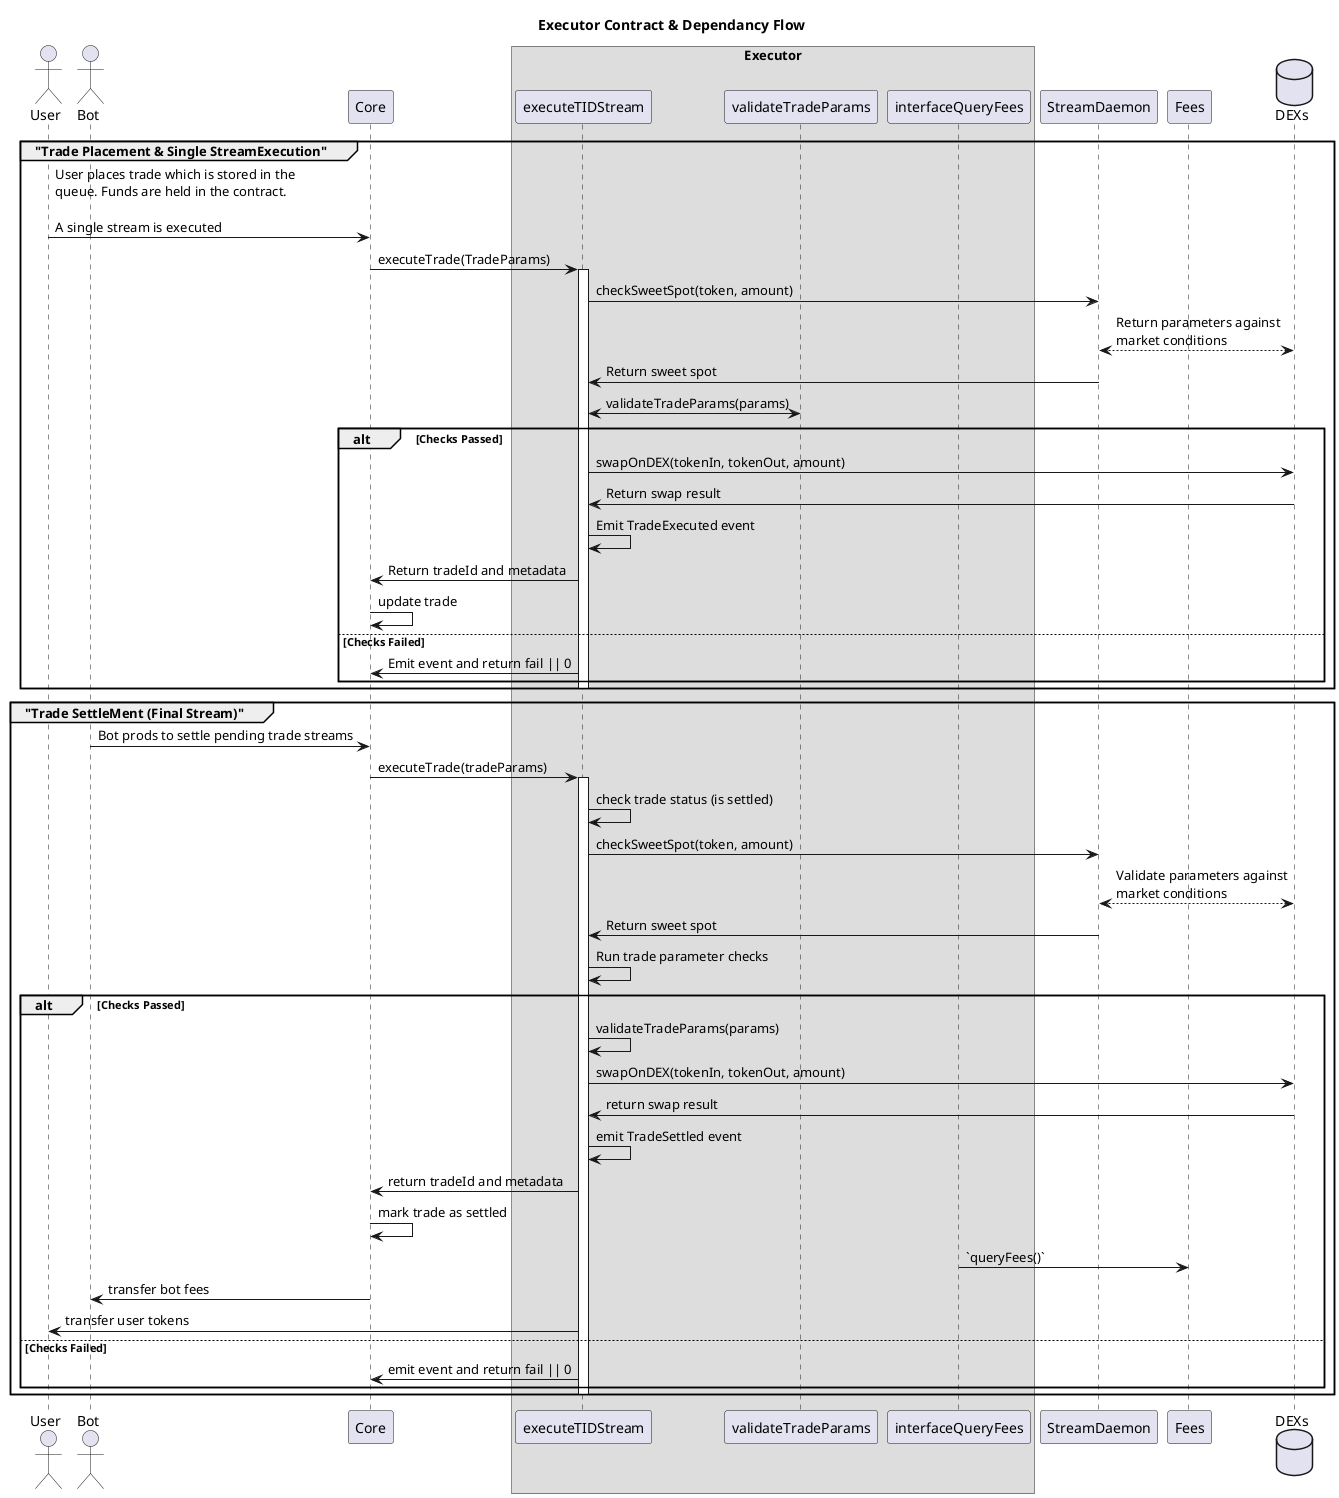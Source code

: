 @startuml Executor
title Executor Contract & Dependancy Flow

actor User as U
actor "Bot" as B
participant "Core" as C
box Executor
participant "executeTIDStream" as ETS 
participant "validateTradeParams" as VTP
participant interfaceQueryFees as IQF
end box
participant "StreamDaemon" as SD
participant Fees as F
database "DEXs" as DEX

group "Trade Placement & Single StreamExecution"
U -> C: User places trade which is stored in the \nqueue. Funds are held in the contract.\n\nA single stream is executed
  C -> ETS: executeTrade(TradeParams)
  activate ETS
  ETS -> SD: checkSweetSpot(token, amount)
  SD <--> DEX: Return parameters against\nmarket conditions
  SD -> ETS: Return sweet spot
  ETS <-> VTP: validateTradeParams(params)
  
  alt Checks Passed
    ETS -> DEX: swapOnDEX(tokenIn, tokenOut, amount)
    DEX -> ETS: Return swap result
    ETS -> ETS: Emit TradeExecuted event
    ETS -> C: Return tradeId and metadata
    C -> C: update trade
  else Checks Failed
    ETS -> C: Emit event and return fail || 0
  end
  deactivate ETS
end

group "Trade SettleMent (Final Stream)"
  B -> C: Bot prods to settle pending trade streams
  C -> ETS: executeTrade(tradeParams)
  activate ETS
  ETS -> ETS: check trade status (is settled)
  ETS -> SD: checkSweetSpot(token, amount)
  SD <--> DEX: Validate parameters against\nmarket conditions
  SD -> ETS: Return sweet spot
  ETS -> ETS: Run trade parameter checks
  
  alt Checks Passed
    ETS -> ETS: validateTradeParams(params)
    ETS -> DEX: swapOnDEX(tokenIn, tokenOut, amount)
    DEX -> ETS: return swap result
    ETS -> ETS: emit TradeSettled event
    ETS -> C: return tradeId and metadata
    C -> C: mark trade as settled
    IQF -> F: `queryFees()` 
    C -> B: transfer bot fees
    ETS -> U: transfer user tokens
  else Checks Failed
    ETS -> C: emit event and return fail || 0
  end
  deactivate ETS
end

@enduml
